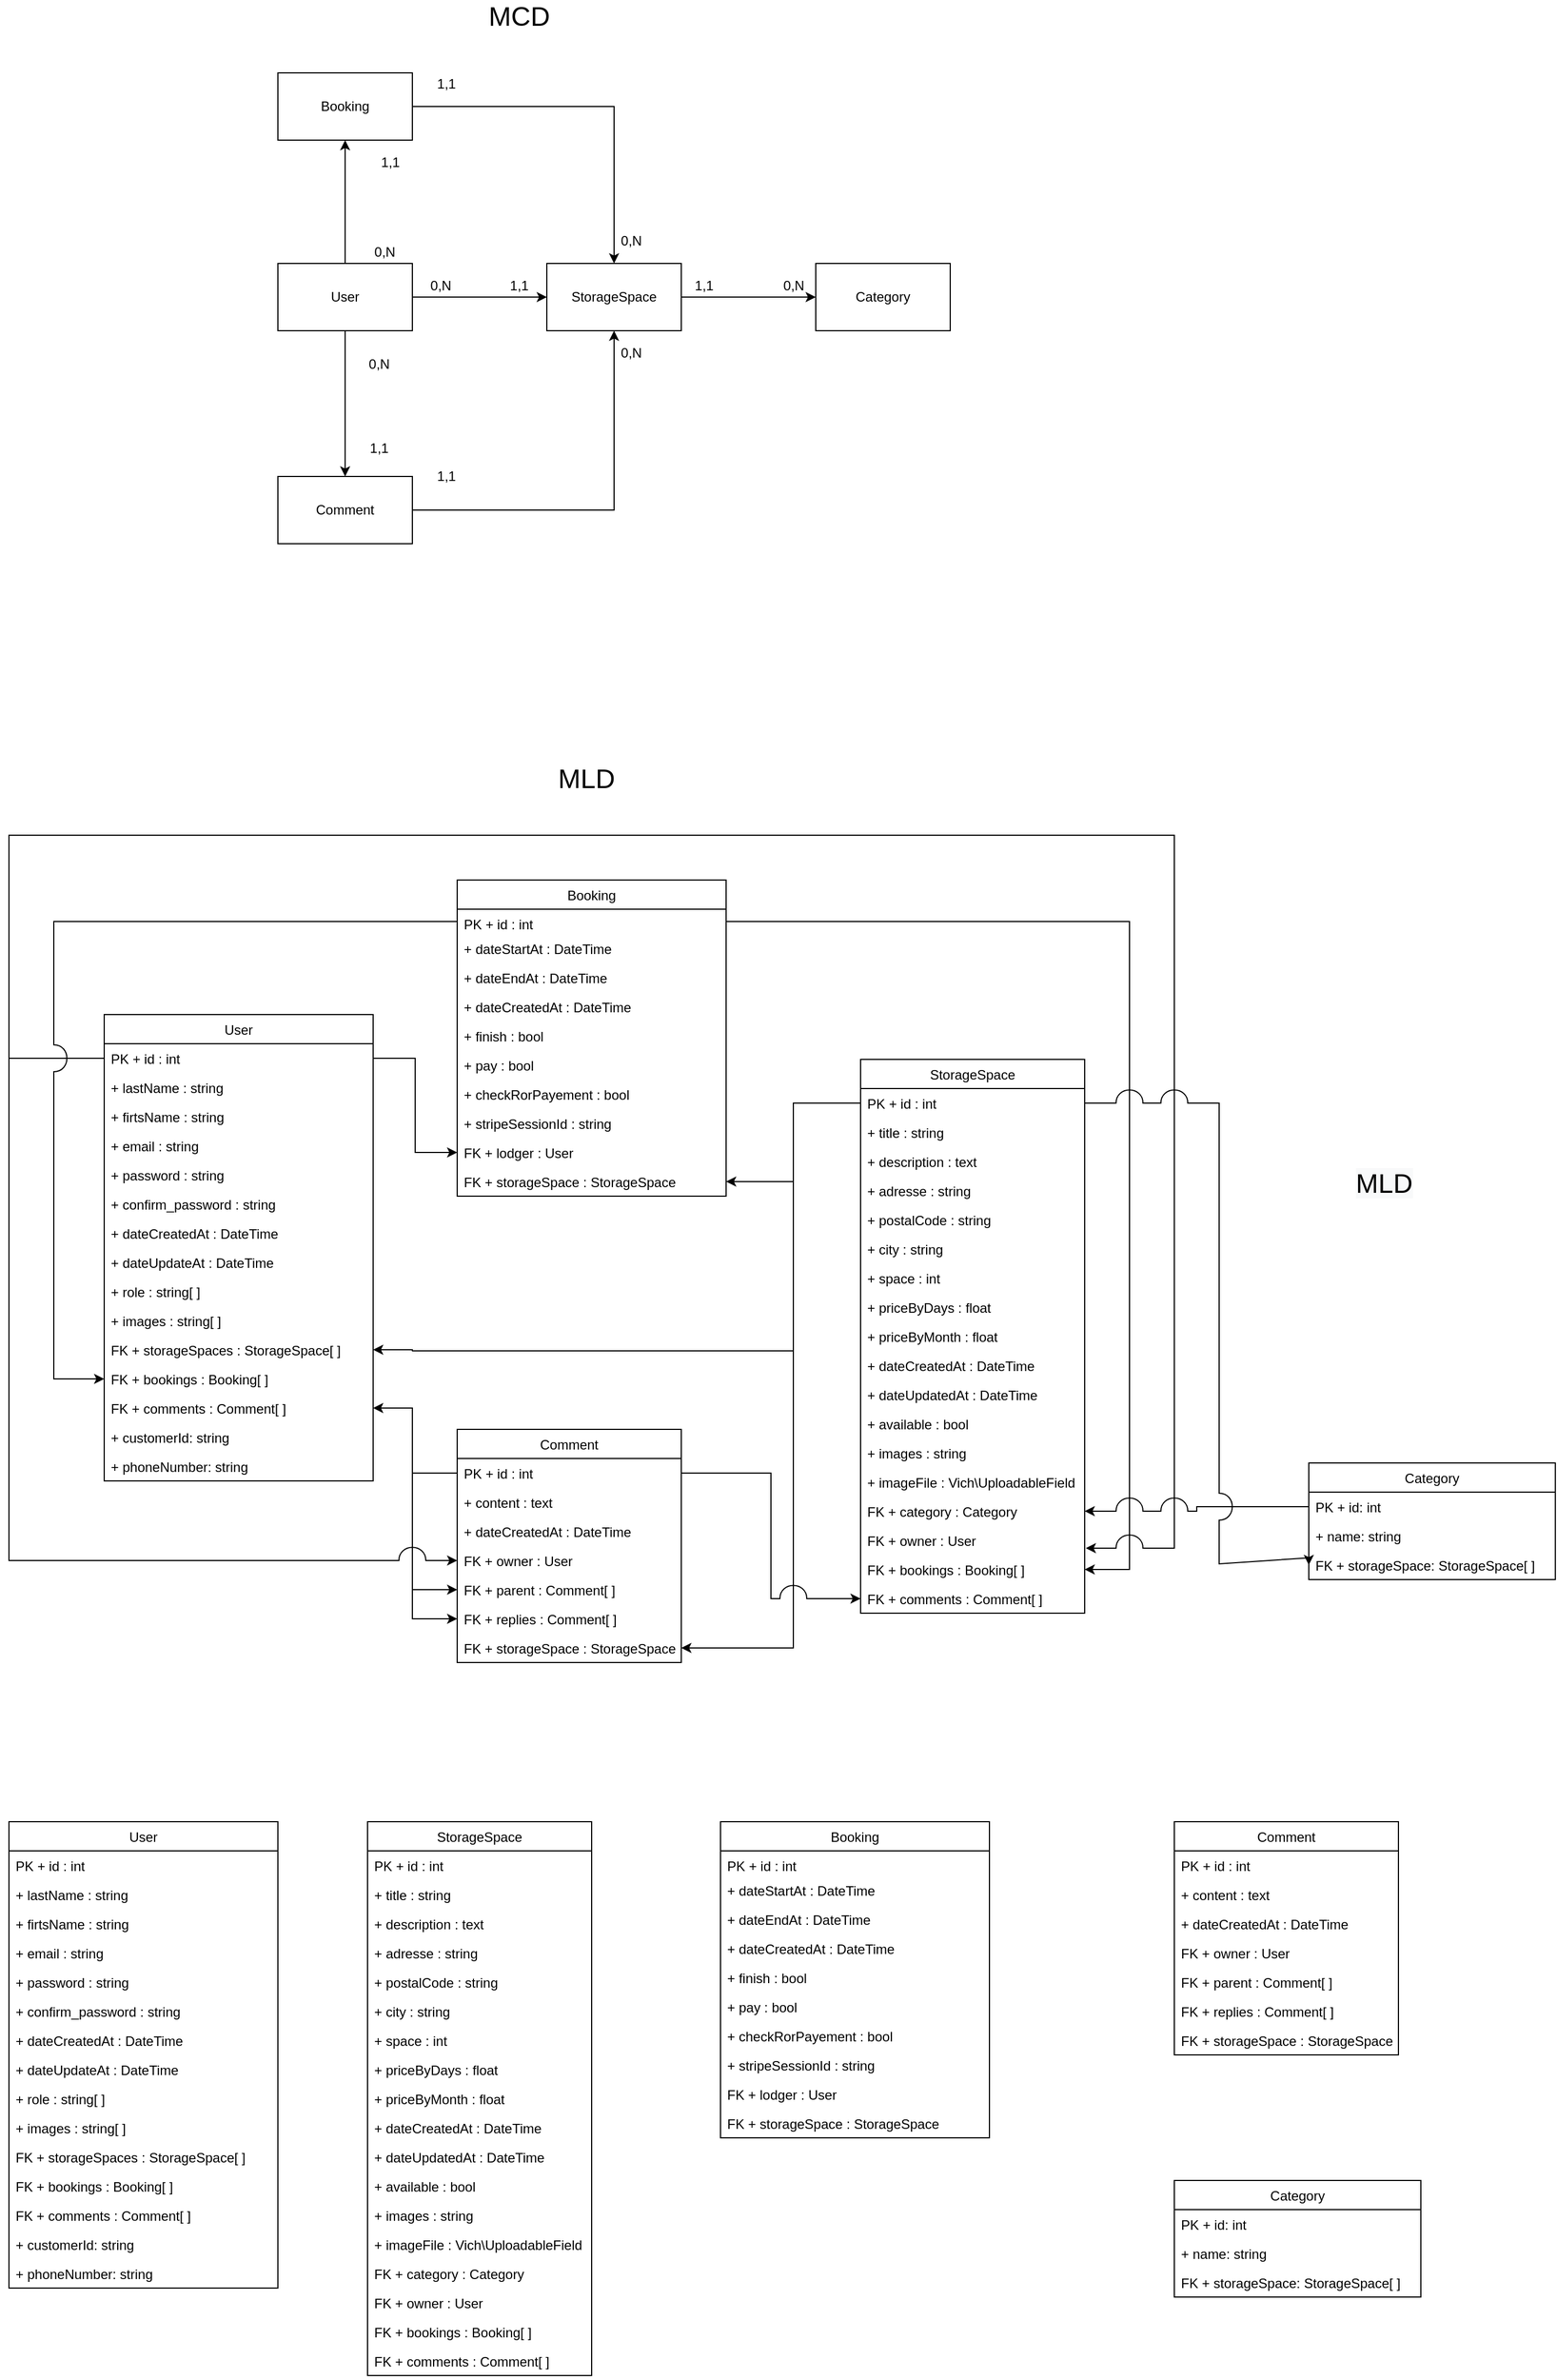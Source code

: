 <mxfile version="14.9.4" type="device"><diagram id="GPhVhIkZk6Hlvz16Vdit" name="Page-1"><mxGraphModel dx="2329" dy="635" grid="1" gridSize="10" guides="1" tooltips="1" connect="1" arrows="1" fold="1" page="1" pageScale="1" pageWidth="827" pageHeight="1169" math="0" shadow="0"><root><mxCell id="0"/><mxCell id="1" parent="0"/><mxCell id="L4LWzTjm712yXZj4EI7X-5" style="edgeStyle=orthogonalEdgeStyle;rounded=0;orthogonalLoop=1;jettySize=auto;html=1;" parent="1" source="L4LWzTjm712yXZj4EI7X-1" target="L4LWzTjm712yXZj4EI7X-2" edge="1"><mxGeometry relative="1" as="geometry"/></mxCell><mxCell id="L4LWzTjm712yXZj4EI7X-9" style="edgeStyle=orthogonalEdgeStyle;rounded=0;orthogonalLoop=1;jettySize=auto;html=1;exitX=0.5;exitY=1;exitDx=0;exitDy=0;entryX=0.5;entryY=0;entryDx=0;entryDy=0;" parent="1" source="L4LWzTjm712yXZj4EI7X-1" target="L4LWzTjm712yXZj4EI7X-4" edge="1"><mxGeometry relative="1" as="geometry"/></mxCell><mxCell id="L4LWzTjm712yXZj4EI7X-13" style="edgeStyle=orthogonalEdgeStyle;rounded=0;orthogonalLoop=1;jettySize=auto;html=1;entryX=0.5;entryY=1;entryDx=0;entryDy=0;" parent="1" source="L4LWzTjm712yXZj4EI7X-1" target="L4LWzTjm712yXZj4EI7X-3" edge="1"><mxGeometry relative="1" as="geometry"/></mxCell><mxCell id="L4LWzTjm712yXZj4EI7X-1" value="User" style="rounded=0;whiteSpace=wrap;html=1;" parent="1" vertex="1"><mxGeometry x="40" y="410" width="120" height="60" as="geometry"/></mxCell><mxCell id="YpKXHRz25UrRo5Vjz8u6-2" style="edgeStyle=orthogonalEdgeStyle;rounded=0;orthogonalLoop=1;jettySize=auto;html=1;entryX=0;entryY=0.5;entryDx=0;entryDy=0;" parent="1" source="L4LWzTjm712yXZj4EI7X-2" target="YpKXHRz25UrRo5Vjz8u6-1" edge="1"><mxGeometry relative="1" as="geometry"/></mxCell><mxCell id="L4LWzTjm712yXZj4EI7X-2" value="StorageSpace" style="rounded=0;whiteSpace=wrap;html=1;" parent="1" vertex="1"><mxGeometry x="280" y="410" width="120" height="60" as="geometry"/></mxCell><mxCell id="L4LWzTjm712yXZj4EI7X-14" style="edgeStyle=orthogonalEdgeStyle;rounded=0;orthogonalLoop=1;jettySize=auto;html=1;" parent="1" source="L4LWzTjm712yXZj4EI7X-3" target="L4LWzTjm712yXZj4EI7X-2" edge="1"><mxGeometry relative="1" as="geometry"/></mxCell><mxCell id="L4LWzTjm712yXZj4EI7X-3" value="Booking" style="rounded=0;whiteSpace=wrap;html=1;" parent="1" vertex="1"><mxGeometry x="40" y="240" width="120" height="60" as="geometry"/></mxCell><mxCell id="L4LWzTjm712yXZj4EI7X-12" style="edgeStyle=orthogonalEdgeStyle;rounded=0;orthogonalLoop=1;jettySize=auto;html=1;entryX=0.5;entryY=1;entryDx=0;entryDy=0;" parent="1" source="L4LWzTjm712yXZj4EI7X-4" target="L4LWzTjm712yXZj4EI7X-2" edge="1"><mxGeometry relative="1" as="geometry"/></mxCell><mxCell id="L4LWzTjm712yXZj4EI7X-4" value="Comment" style="rounded=0;whiteSpace=wrap;html=1;" parent="1" vertex="1"><mxGeometry x="40" y="600" width="120" height="60" as="geometry"/></mxCell><mxCell id="L4LWzTjm712yXZj4EI7X-6" value="&lt;font style=&quot;font-size: 24px&quot;&gt;MCD&lt;/font&gt;" style="text;html=1;align=center;verticalAlign=middle;resizable=0;points=[];autosize=1;" parent="1" vertex="1"><mxGeometry x="220" y="180" width="70" height="20" as="geometry"/></mxCell><mxCell id="L4LWzTjm712yXZj4EI7X-7" value="0,N" style="text;html=1;align=center;verticalAlign=middle;resizable=0;points=[];autosize=1;" parent="1" vertex="1"><mxGeometry x="170" y="420" width="30" height="20" as="geometry"/></mxCell><mxCell id="L4LWzTjm712yXZj4EI7X-8" value="1,1" style="text;html=1;align=center;verticalAlign=middle;resizable=0;points=[];autosize=1;" parent="1" vertex="1"><mxGeometry x="240" y="420" width="30" height="20" as="geometry"/></mxCell><mxCell id="L4LWzTjm712yXZj4EI7X-10" value="0,N" style="text;html=1;align=center;verticalAlign=middle;resizable=0;points=[];autosize=1;" parent="1" vertex="1"><mxGeometry x="115" y="490" width="30" height="20" as="geometry"/></mxCell><mxCell id="L4LWzTjm712yXZj4EI7X-11" value="1,1" style="text;html=1;align=center;verticalAlign=middle;resizable=0;points=[];autosize=1;" parent="1" vertex="1"><mxGeometry x="115" y="565" width="30" height="20" as="geometry"/></mxCell><mxCell id="L4LWzTjm712yXZj4EI7X-15" value="1,1" style="text;html=1;align=center;verticalAlign=middle;resizable=0;points=[];autosize=1;" parent="1" vertex="1"><mxGeometry x="175" y="590" width="30" height="20" as="geometry"/></mxCell><mxCell id="L4LWzTjm712yXZj4EI7X-16" value="0,N" style="text;html=1;align=center;verticalAlign=middle;resizable=0;points=[];autosize=1;" parent="1" vertex="1"><mxGeometry x="340" y="480" width="30" height="20" as="geometry"/></mxCell><mxCell id="L4LWzTjm712yXZj4EI7X-17" value="0,N" style="text;html=1;align=center;verticalAlign=middle;resizable=0;points=[];autosize=1;" parent="1" vertex="1"><mxGeometry x="120" y="390" width="30" height="20" as="geometry"/></mxCell><mxCell id="L4LWzTjm712yXZj4EI7X-18" value="1,1" style="text;html=1;align=center;verticalAlign=middle;resizable=0;points=[];autosize=1;" parent="1" vertex="1"><mxGeometry x="125" y="310" width="30" height="20" as="geometry"/></mxCell><mxCell id="L4LWzTjm712yXZj4EI7X-19" value="1,1" style="text;html=1;align=center;verticalAlign=middle;resizable=0;points=[];autosize=1;" parent="1" vertex="1"><mxGeometry x="175" y="240" width="30" height="20" as="geometry"/></mxCell><mxCell id="L4LWzTjm712yXZj4EI7X-20" value="0,N" style="text;html=1;align=center;verticalAlign=middle;resizable=0;points=[];autosize=1;" parent="1" vertex="1"><mxGeometry x="340" y="380" width="30" height="20" as="geometry"/></mxCell><mxCell id="L4LWzTjm712yXZj4EI7X-21" value="&lt;font style=&quot;font-size: 24px&quot;&gt;MLD&lt;/font&gt;" style="text;html=1;align=center;verticalAlign=middle;resizable=0;points=[];autosize=1;" parent="1" vertex="1"><mxGeometry x="280" y="860" width="70" height="20" as="geometry"/></mxCell><mxCell id="L4LWzTjm712yXZj4EI7X-22" value="Booking" style="swimlane;fontStyle=0;childLayout=stackLayout;horizontal=1;startSize=26;fillColor=none;horizontalStack=0;resizeParent=1;resizeParentMax=0;resizeLast=0;collapsible=1;marginBottom=0;" parent="1" vertex="1"><mxGeometry x="200" y="960" width="240" height="282" as="geometry"/></mxCell><mxCell id="L4LWzTjm712yXZj4EI7X-23" value="PK + id : int " style="text;strokeColor=none;fillColor=none;align=left;verticalAlign=top;spacingLeft=4;spacingRight=4;overflow=hidden;rotatable=0;points=[[0,0.5],[1,0.5]];portConstraint=eastwest;" parent="L4LWzTjm712yXZj4EI7X-22" vertex="1"><mxGeometry y="26" width="240" height="22" as="geometry"/></mxCell><mxCell id="L4LWzTjm712yXZj4EI7X-24" value="+ dateStartAt : DateTime " style="text;strokeColor=none;fillColor=none;align=left;verticalAlign=top;spacingLeft=4;spacingRight=4;overflow=hidden;rotatable=0;points=[[0,0.5],[1,0.5]];portConstraint=eastwest;" parent="L4LWzTjm712yXZj4EI7X-22" vertex="1"><mxGeometry y="48" width="240" height="26" as="geometry"/></mxCell><mxCell id="ItOcy5ZcAM0bHlaDHL9l-2" value="+ dateEndAt : DateTime " style="text;strokeColor=none;fillColor=none;align=left;verticalAlign=top;spacingLeft=4;spacingRight=4;overflow=hidden;rotatable=0;points=[[0,0.5],[1,0.5]];portConstraint=eastwest;" parent="L4LWzTjm712yXZj4EI7X-22" vertex="1"><mxGeometry y="74" width="240" height="26" as="geometry"/></mxCell><mxCell id="L4LWzTjm712yXZj4EI7X-25" value="+ dateCreatedAt : DateTime" style="text;strokeColor=none;fillColor=none;align=left;verticalAlign=top;spacingLeft=4;spacingRight=4;overflow=hidden;rotatable=0;points=[[0,0.5],[1,0.5]];portConstraint=eastwest;" parent="L4LWzTjm712yXZj4EI7X-22" vertex="1"><mxGeometry y="100" width="240" height="26" as="geometry"/></mxCell><mxCell id="ItOcy5ZcAM0bHlaDHL9l-1" value="+ finish : bool " style="text;strokeColor=none;fillColor=none;align=left;verticalAlign=top;spacingLeft=4;spacingRight=4;overflow=hidden;rotatable=0;points=[[0,0.5],[1,0.5]];portConstraint=eastwest;" parent="L4LWzTjm712yXZj4EI7X-22" vertex="1"><mxGeometry y="126" width="240" height="26" as="geometry"/></mxCell><mxCell id="ItOcy5ZcAM0bHlaDHL9l-3" value="+ pay : bool " style="text;strokeColor=none;fillColor=none;align=left;verticalAlign=top;spacingLeft=4;spacingRight=4;overflow=hidden;rotatable=0;points=[[0,0.5],[1,0.5]];portConstraint=eastwest;" parent="L4LWzTjm712yXZj4EI7X-22" vertex="1"><mxGeometry y="152" width="240" height="26" as="geometry"/></mxCell><mxCell id="ItOcy5ZcAM0bHlaDHL9l-4" value="+ checkRorPayement : bool " style="text;strokeColor=none;fillColor=none;align=left;verticalAlign=top;spacingLeft=4;spacingRight=4;overflow=hidden;rotatable=0;points=[[0,0.5],[1,0.5]];portConstraint=eastwest;" parent="L4LWzTjm712yXZj4EI7X-22" vertex="1"><mxGeometry y="178" width="240" height="26" as="geometry"/></mxCell><mxCell id="ItOcy5ZcAM0bHlaDHL9l-5" value="+ stripeSessionId : string " style="text;strokeColor=none;fillColor=none;align=left;verticalAlign=top;spacingLeft=4;spacingRight=4;overflow=hidden;rotatable=0;points=[[0,0.5],[1,0.5]];portConstraint=eastwest;" parent="L4LWzTjm712yXZj4EI7X-22" vertex="1"><mxGeometry y="204" width="240" height="26" as="geometry"/></mxCell><mxCell id="L4LWzTjm712yXZj4EI7X-26" value="FK + lodger : User" style="text;strokeColor=none;fillColor=none;align=left;verticalAlign=top;spacingLeft=4;spacingRight=4;overflow=hidden;rotatable=0;points=[[0,0.5],[1,0.5]];portConstraint=eastwest;" parent="L4LWzTjm712yXZj4EI7X-22" vertex="1"><mxGeometry y="230" width="240" height="26" as="geometry"/></mxCell><mxCell id="L4LWzTjm712yXZj4EI7X-27" value="FK + storageSpace : StorageSpace" style="text;strokeColor=none;fillColor=none;align=left;verticalAlign=top;spacingLeft=4;spacingRight=4;overflow=hidden;rotatable=0;points=[[0,0.5],[1,0.5]];portConstraint=eastwest;" parent="L4LWzTjm712yXZj4EI7X-22" vertex="1"><mxGeometry y="256" width="240" height="26" as="geometry"/></mxCell><mxCell id="L4LWzTjm712yXZj4EI7X-28" value="User" style="swimlane;fontStyle=0;childLayout=stackLayout;horizontal=1;startSize=26;fillColor=none;horizontalStack=0;resizeParent=1;resizeParentMax=0;resizeLast=0;collapsible=1;marginBottom=0;" parent="1" vertex="1"><mxGeometry x="-115" y="1080" width="240" height="416" as="geometry"/></mxCell><mxCell id="L4LWzTjm712yXZj4EI7X-29" value="PK + id : int " style="text;strokeColor=none;fillColor=none;align=left;verticalAlign=top;spacingLeft=4;spacingRight=4;overflow=hidden;rotatable=0;points=[[0,0.5],[1,0.5]];portConstraint=eastwest;" parent="L4LWzTjm712yXZj4EI7X-28" vertex="1"><mxGeometry y="26" width="240" height="26" as="geometry"/></mxCell><mxCell id="L4LWzTjm712yXZj4EI7X-30" value="+ lastName : string" style="text;strokeColor=none;fillColor=none;align=left;verticalAlign=top;spacingLeft=4;spacingRight=4;overflow=hidden;rotatable=0;points=[[0,0.5],[1,0.5]];portConstraint=eastwest;" parent="L4LWzTjm712yXZj4EI7X-28" vertex="1"><mxGeometry y="52" width="240" height="26" as="geometry"/></mxCell><mxCell id="L4LWzTjm712yXZj4EI7X-31" value="+ firtsName : string" style="text;strokeColor=none;fillColor=none;align=left;verticalAlign=top;spacingLeft=4;spacingRight=4;overflow=hidden;rotatable=0;points=[[0,0.5],[1,0.5]];portConstraint=eastwest;" parent="L4LWzTjm712yXZj4EI7X-28" vertex="1"><mxGeometry y="78" width="240" height="26" as="geometry"/></mxCell><mxCell id="L4LWzTjm712yXZj4EI7X-32" value="+ email : string" style="text;strokeColor=none;fillColor=none;align=left;verticalAlign=top;spacingLeft=4;spacingRight=4;overflow=hidden;rotatable=0;points=[[0,0.5],[1,0.5]];portConstraint=eastwest;" parent="L4LWzTjm712yXZj4EI7X-28" vertex="1"><mxGeometry y="104" width="240" height="26" as="geometry"/></mxCell><mxCell id="YpKXHRz25UrRo5Vjz8u6-27" value="+ password : string" style="text;strokeColor=none;fillColor=none;align=left;verticalAlign=top;spacingLeft=4;spacingRight=4;overflow=hidden;rotatable=0;points=[[0,0.5],[1,0.5]];portConstraint=eastwest;" parent="L4LWzTjm712yXZj4EI7X-28" vertex="1"><mxGeometry y="130" width="240" height="26" as="geometry"/></mxCell><mxCell id="L4LWzTjm712yXZj4EI7X-33" value="+ confirm_password : string" style="text;strokeColor=none;fillColor=none;align=left;verticalAlign=top;spacingLeft=4;spacingRight=4;overflow=hidden;rotatable=0;points=[[0,0.5],[1,0.5]];portConstraint=eastwest;" parent="L4LWzTjm712yXZj4EI7X-28" vertex="1"><mxGeometry y="156" width="240" height="26" as="geometry"/></mxCell><mxCell id="L4LWzTjm712yXZj4EI7X-34" value="+ dateCreatedAt : DateTime" style="text;strokeColor=none;fillColor=none;align=left;verticalAlign=top;spacingLeft=4;spacingRight=4;overflow=hidden;rotatable=0;points=[[0,0.5],[1,0.5]];portConstraint=eastwest;" parent="L4LWzTjm712yXZj4EI7X-28" vertex="1"><mxGeometry y="182" width="240" height="26" as="geometry"/></mxCell><mxCell id="L4LWzTjm712yXZj4EI7X-35" value="+ dateUpdateAt : DateTime" style="text;strokeColor=none;fillColor=none;align=left;verticalAlign=top;spacingLeft=4;spacingRight=4;overflow=hidden;rotatable=0;points=[[0,0.5],[1,0.5]];portConstraint=eastwest;" parent="L4LWzTjm712yXZj4EI7X-28" vertex="1"><mxGeometry y="208" width="240" height="26" as="geometry"/></mxCell><mxCell id="L4LWzTjm712yXZj4EI7X-36" value="+ role : string[ ]" style="text;strokeColor=none;fillColor=none;align=left;verticalAlign=top;spacingLeft=4;spacingRight=4;overflow=hidden;rotatable=0;points=[[0,0.5],[1,0.5]];portConstraint=eastwest;" parent="L4LWzTjm712yXZj4EI7X-28" vertex="1"><mxGeometry y="234" width="240" height="26" as="geometry"/></mxCell><mxCell id="L4LWzTjm712yXZj4EI7X-37" value="+ images : string[ ]" style="text;strokeColor=none;fillColor=none;align=left;verticalAlign=top;spacingLeft=4;spacingRight=4;overflow=hidden;rotatable=0;points=[[0,0.5],[1,0.5]];portConstraint=eastwest;" parent="L4LWzTjm712yXZj4EI7X-28" vertex="1"><mxGeometry y="260" width="240" height="26" as="geometry"/></mxCell><mxCell id="L4LWzTjm712yXZj4EI7X-38" value="FK + storageSpaces : StorageSpace[ ] " style="text;strokeColor=none;fillColor=none;align=left;verticalAlign=top;spacingLeft=4;spacingRight=4;overflow=hidden;rotatable=0;points=[[0,0.5],[1,0.5]];portConstraint=eastwest;" parent="L4LWzTjm712yXZj4EI7X-28" vertex="1"><mxGeometry y="286" width="240" height="26" as="geometry"/></mxCell><mxCell id="L4LWzTjm712yXZj4EI7X-39" value="FK + bookings : Booking[ ] " style="text;strokeColor=none;fillColor=none;align=left;verticalAlign=top;spacingLeft=4;spacingRight=4;overflow=hidden;rotatable=0;points=[[0,0.5],[1,0.5]];portConstraint=eastwest;" parent="L4LWzTjm712yXZj4EI7X-28" vertex="1"><mxGeometry y="312" width="240" height="26" as="geometry"/></mxCell><mxCell id="YpKXHRz25UrRo5Vjz8u6-29" value="FK + comments : Comment[ ] " style="text;strokeColor=none;fillColor=none;align=left;verticalAlign=top;spacingLeft=4;spacingRight=4;overflow=hidden;rotatable=0;points=[[0,0.5],[1,0.5]];portConstraint=eastwest;" parent="L4LWzTjm712yXZj4EI7X-28" vertex="1"><mxGeometry y="338" width="240" height="26" as="geometry"/></mxCell><mxCell id="YpKXHRz25UrRo5Vjz8u6-31" value="+ customerId: string" style="text;strokeColor=none;fillColor=none;align=left;verticalAlign=top;spacingLeft=4;spacingRight=4;overflow=hidden;rotatable=0;points=[[0,0.5],[1,0.5]];portConstraint=eastwest;" parent="L4LWzTjm712yXZj4EI7X-28" vertex="1"><mxGeometry y="364" width="240" height="26" as="geometry"/></mxCell><mxCell id="L4LWzTjm712yXZj4EI7X-40" value="+ phoneNumber: string" style="text;strokeColor=none;fillColor=none;align=left;verticalAlign=top;spacingLeft=4;spacingRight=4;overflow=hidden;rotatable=0;points=[[0,0.5],[1,0.5]];portConstraint=eastwest;" parent="L4LWzTjm712yXZj4EI7X-28" vertex="1"><mxGeometry y="390" width="240" height="26" as="geometry"/></mxCell><mxCell id="L4LWzTjm712yXZj4EI7X-41" value="StorageSpace" style="swimlane;fontStyle=0;childLayout=stackLayout;horizontal=1;startSize=26;fillColor=none;horizontalStack=0;resizeParent=1;resizeParentMax=0;resizeLast=0;collapsible=1;marginBottom=0;" parent="1" vertex="1"><mxGeometry x="560" y="1120" width="200" height="494" as="geometry"/></mxCell><mxCell id="L4LWzTjm712yXZj4EI7X-42" value="PK + id : int" style="text;strokeColor=none;fillColor=none;align=left;verticalAlign=top;spacingLeft=4;spacingRight=4;overflow=hidden;rotatable=0;points=[[0,0.5],[1,0.5]];portConstraint=eastwest;" parent="L4LWzTjm712yXZj4EI7X-41" vertex="1"><mxGeometry y="26" width="200" height="26" as="geometry"/></mxCell><mxCell id="L4LWzTjm712yXZj4EI7X-43" value="+ title : string" style="text;strokeColor=none;fillColor=none;align=left;verticalAlign=top;spacingLeft=4;spacingRight=4;overflow=hidden;rotatable=0;points=[[0,0.5],[1,0.5]];portConstraint=eastwest;" parent="L4LWzTjm712yXZj4EI7X-41" vertex="1"><mxGeometry y="52" width="200" height="26" as="geometry"/></mxCell><mxCell id="L4LWzTjm712yXZj4EI7X-44" value="+ description : text" style="text;strokeColor=none;fillColor=none;align=left;verticalAlign=top;spacingLeft=4;spacingRight=4;overflow=hidden;rotatable=0;points=[[0,0.5],[1,0.5]];portConstraint=eastwest;" parent="L4LWzTjm712yXZj4EI7X-41" vertex="1"><mxGeometry y="78" width="200" height="26" as="geometry"/></mxCell><mxCell id="L4LWzTjm712yXZj4EI7X-45" value="+ adresse : string" style="text;strokeColor=none;fillColor=none;align=left;verticalAlign=top;spacingLeft=4;spacingRight=4;overflow=hidden;rotatable=0;points=[[0,0.5],[1,0.5]];portConstraint=eastwest;" parent="L4LWzTjm712yXZj4EI7X-41" vertex="1"><mxGeometry y="104" width="200" height="26" as="geometry"/></mxCell><mxCell id="L4LWzTjm712yXZj4EI7X-81" value="+ postalCode : string" style="text;strokeColor=none;fillColor=none;align=left;verticalAlign=top;spacingLeft=4;spacingRight=4;overflow=hidden;rotatable=0;points=[[0,0.5],[1,0.5]];portConstraint=eastwest;" parent="L4LWzTjm712yXZj4EI7X-41" vertex="1"><mxGeometry y="130" width="200" height="26" as="geometry"/></mxCell><mxCell id="L4LWzTjm712yXZj4EI7X-46" value="+ city : string" style="text;strokeColor=none;fillColor=none;align=left;verticalAlign=top;spacingLeft=4;spacingRight=4;overflow=hidden;rotatable=0;points=[[0,0.5],[1,0.5]];portConstraint=eastwest;" parent="L4LWzTjm712yXZj4EI7X-41" vertex="1"><mxGeometry y="156" width="200" height="26" as="geometry"/></mxCell><mxCell id="L4LWzTjm712yXZj4EI7X-48" value="+ space : int" style="text;strokeColor=none;fillColor=none;align=left;verticalAlign=top;spacingLeft=4;spacingRight=4;overflow=hidden;rotatable=0;points=[[0,0.5],[1,0.5]];portConstraint=eastwest;" parent="L4LWzTjm712yXZj4EI7X-41" vertex="1"><mxGeometry y="182" width="200" height="26" as="geometry"/></mxCell><mxCell id="L4LWzTjm712yXZj4EI7X-49" value="+ priceByDays : float" style="text;strokeColor=none;fillColor=none;align=left;verticalAlign=top;spacingLeft=4;spacingRight=4;overflow=hidden;rotatable=0;points=[[0,0.5],[1,0.5]];portConstraint=eastwest;" parent="L4LWzTjm712yXZj4EI7X-41" vertex="1"><mxGeometry y="208" width="200" height="26" as="geometry"/></mxCell><mxCell id="YpKXHRz25UrRo5Vjz8u6-23" value="+ priceByMonth : float" style="text;strokeColor=none;fillColor=none;align=left;verticalAlign=top;spacingLeft=4;spacingRight=4;overflow=hidden;rotatable=0;points=[[0,0.5],[1,0.5]];portConstraint=eastwest;" parent="L4LWzTjm712yXZj4EI7X-41" vertex="1"><mxGeometry y="234" width="200" height="26" as="geometry"/></mxCell><mxCell id="L4LWzTjm712yXZj4EI7X-50" value="+ dateCreatedAt : DateTime" style="text;strokeColor=none;fillColor=none;align=left;verticalAlign=top;spacingLeft=4;spacingRight=4;overflow=hidden;rotatable=0;points=[[0,0.5],[1,0.5]];portConstraint=eastwest;" parent="L4LWzTjm712yXZj4EI7X-41" vertex="1"><mxGeometry y="260" width="200" height="26" as="geometry"/></mxCell><mxCell id="YpKXHRz25UrRo5Vjz8u6-24" value="+ dateUpdatedAt : DateTime" style="text;strokeColor=none;fillColor=none;align=left;verticalAlign=top;spacingLeft=4;spacingRight=4;overflow=hidden;rotatable=0;points=[[0,0.5],[1,0.5]];portConstraint=eastwest;" parent="L4LWzTjm712yXZj4EI7X-41" vertex="1"><mxGeometry y="286" width="200" height="26" as="geometry"/></mxCell><mxCell id="L4LWzTjm712yXZj4EI7X-51" value="+ available : bool" style="text;strokeColor=none;fillColor=none;align=left;verticalAlign=top;spacingLeft=4;spacingRight=4;overflow=hidden;rotatable=0;points=[[0,0.5],[1,0.5]];portConstraint=eastwest;" parent="L4LWzTjm712yXZj4EI7X-41" vertex="1"><mxGeometry y="312" width="200" height="26" as="geometry"/></mxCell><mxCell id="L4LWzTjm712yXZj4EI7X-52" value="+ images : string" style="text;strokeColor=none;fillColor=none;align=left;verticalAlign=top;spacingLeft=4;spacingRight=4;overflow=hidden;rotatable=0;points=[[0,0.5],[1,0.5]];portConstraint=eastwest;" parent="L4LWzTjm712yXZj4EI7X-41" vertex="1"><mxGeometry y="338" width="200" height="26" as="geometry"/></mxCell><mxCell id="YpKXHRz25UrRo5Vjz8u6-25" value="+ imageFile : Vich\UploadableField " style="text;strokeColor=none;fillColor=none;align=left;verticalAlign=top;spacingLeft=4;spacingRight=4;overflow=hidden;rotatable=0;points=[[0,0.5],[1,0.5]];portConstraint=eastwest;" parent="L4LWzTjm712yXZj4EI7X-41" vertex="1"><mxGeometry y="364" width="200" height="26" as="geometry"/></mxCell><mxCell id="YpKXHRz25UrRo5Vjz8u6-10" value="FK + category : Category" style="text;strokeColor=none;fillColor=none;align=left;verticalAlign=top;spacingLeft=4;spacingRight=4;overflow=hidden;rotatable=0;points=[[0,0.5],[1,0.5]];portConstraint=eastwest;" parent="L4LWzTjm712yXZj4EI7X-41" vertex="1"><mxGeometry y="390" width="200" height="26" as="geometry"/></mxCell><mxCell id="L4LWzTjm712yXZj4EI7X-53" value="FK + owner : User" style="text;strokeColor=none;fillColor=none;align=left;verticalAlign=top;spacingLeft=4;spacingRight=4;overflow=hidden;rotatable=0;points=[[0,0.5],[1,0.5]];portConstraint=eastwest;" parent="L4LWzTjm712yXZj4EI7X-41" vertex="1"><mxGeometry y="416" width="200" height="26" as="geometry"/></mxCell><mxCell id="L4LWzTjm712yXZj4EI7X-54" value="FK + bookings : Booking[ ]" style="text;strokeColor=none;fillColor=none;align=left;verticalAlign=top;spacingLeft=4;spacingRight=4;overflow=hidden;rotatable=0;points=[[0,0.5],[1,0.5]];portConstraint=eastwest;" parent="L4LWzTjm712yXZj4EI7X-41" vertex="1"><mxGeometry y="442" width="200" height="26" as="geometry"/></mxCell><mxCell id="L4LWzTjm712yXZj4EI7X-55" value="FK + comments : Comment[ ]" style="text;strokeColor=none;fillColor=none;align=left;verticalAlign=top;spacingLeft=4;spacingRight=4;overflow=hidden;rotatable=0;points=[[0,0.5],[1,0.5]];portConstraint=eastwest;" parent="L4LWzTjm712yXZj4EI7X-41" vertex="1"><mxGeometry y="468" width="200" height="26" as="geometry"/></mxCell><mxCell id="L4LWzTjm712yXZj4EI7X-56" value="Comment" style="swimlane;fontStyle=0;childLayout=stackLayout;horizontal=1;startSize=26;fillColor=none;horizontalStack=0;resizeParent=1;resizeParentMax=0;resizeLast=0;collapsible=1;marginBottom=0;" parent="1" vertex="1"><mxGeometry x="200" y="1450" width="200" height="208" as="geometry"/></mxCell><mxCell id="4zJMuDGws8w_wFDCLSS4-2" style="edgeStyle=orthogonalEdgeStyle;rounded=0;orthogonalLoop=1;jettySize=auto;html=1;entryX=0;entryY=0.5;entryDx=0;entryDy=0;" parent="L4LWzTjm712yXZj4EI7X-56" source="L4LWzTjm712yXZj4EI7X-57" target="4zJMuDGws8w_wFDCLSS4-1" edge="1"><mxGeometry relative="1" as="geometry"><Array as="points"><mxPoint x="-40" y="39"/><mxPoint x="-40" y="143"/></Array></mxGeometry></mxCell><mxCell id="YpKXHRz25UrRo5Vjz8u6-28" style="edgeStyle=orthogonalEdgeStyle;rounded=0;jumpStyle=arc;jumpSize=24;orthogonalLoop=1;jettySize=auto;html=1;entryX=0;entryY=0.5;entryDx=0;entryDy=0;" parent="L4LWzTjm712yXZj4EI7X-56" source="L4LWzTjm712yXZj4EI7X-57" target="YpKXHRz25UrRo5Vjz8u6-26" edge="1"><mxGeometry relative="1" as="geometry"><Array as="points"><mxPoint x="-40" y="39"/><mxPoint x="-40" y="169"/></Array></mxGeometry></mxCell><mxCell id="L4LWzTjm712yXZj4EI7X-57" value="PK + id : int" style="text;strokeColor=none;fillColor=none;align=left;verticalAlign=top;spacingLeft=4;spacingRight=4;overflow=hidden;rotatable=0;points=[[0,0.5],[1,0.5]];portConstraint=eastwest;" parent="L4LWzTjm712yXZj4EI7X-56" vertex="1"><mxGeometry y="26" width="200" height="26" as="geometry"/></mxCell><mxCell id="L4LWzTjm712yXZj4EI7X-58" value="+ content : text" style="text;strokeColor=none;fillColor=none;align=left;verticalAlign=top;spacingLeft=4;spacingRight=4;overflow=hidden;rotatable=0;points=[[0,0.5],[1,0.5]];portConstraint=eastwest;" parent="L4LWzTjm712yXZj4EI7X-56" vertex="1"><mxGeometry y="52" width="200" height="26" as="geometry"/></mxCell><mxCell id="L4LWzTjm712yXZj4EI7X-59" value="+ dateCreatedAt : DateTime" style="text;strokeColor=none;fillColor=none;align=left;verticalAlign=top;spacingLeft=4;spacingRight=4;overflow=hidden;rotatable=0;points=[[0,0.5],[1,0.5]];portConstraint=eastwest;" parent="L4LWzTjm712yXZj4EI7X-56" vertex="1"><mxGeometry y="78" width="200" height="26" as="geometry"/></mxCell><mxCell id="L4LWzTjm712yXZj4EI7X-60" value="FK + owner : User" style="text;strokeColor=none;fillColor=none;align=left;verticalAlign=top;spacingLeft=4;spacingRight=4;overflow=hidden;rotatable=0;points=[[0,0.5],[1,0.5]];portConstraint=eastwest;" parent="L4LWzTjm712yXZj4EI7X-56" vertex="1"><mxGeometry y="104" width="200" height="26" as="geometry"/></mxCell><mxCell id="4zJMuDGws8w_wFDCLSS4-1" value="FK + parent : Comment[ ]" style="text;strokeColor=none;fillColor=none;align=left;verticalAlign=top;spacingLeft=4;spacingRight=4;overflow=hidden;rotatable=0;points=[[0,0.5],[1,0.5]];portConstraint=eastwest;" parent="L4LWzTjm712yXZj4EI7X-56" vertex="1"><mxGeometry y="130" width="200" height="26" as="geometry"/></mxCell><mxCell id="YpKXHRz25UrRo5Vjz8u6-26" value="FK + replies : Comment[ ]" style="text;strokeColor=none;fillColor=none;align=left;verticalAlign=top;spacingLeft=4;spacingRight=4;overflow=hidden;rotatable=0;points=[[0,0.5],[1,0.5]];portConstraint=eastwest;" parent="L4LWzTjm712yXZj4EI7X-56" vertex="1"><mxGeometry y="156" width="200" height="26" as="geometry"/></mxCell><mxCell id="L4LWzTjm712yXZj4EI7X-61" value="FK + storageSpace : StorageSpace" style="text;strokeColor=none;fillColor=none;align=left;verticalAlign=top;spacingLeft=4;spacingRight=4;overflow=hidden;rotatable=0;points=[[0,0.5],[1,0.5]];portConstraint=eastwest;" parent="L4LWzTjm712yXZj4EI7X-56" vertex="1"><mxGeometry y="182" width="200" height="26" as="geometry"/></mxCell><mxCell id="L4LWzTjm712yXZj4EI7X-71" style="edgeStyle=orthogonalEdgeStyle;rounded=0;orthogonalLoop=1;jettySize=auto;html=1;entryX=1;entryY=0.5;entryDx=0;entryDy=0;" parent="1" source="L4LWzTjm712yXZj4EI7X-42" target="L4LWzTjm712yXZj4EI7X-27" edge="1"><mxGeometry relative="1" as="geometry"/></mxCell><mxCell id="L4LWzTjm712yXZj4EI7X-72" style="edgeStyle=orthogonalEdgeStyle;rounded=0;orthogonalLoop=1;jettySize=auto;html=1;entryX=1;entryY=0.5;entryDx=0;entryDy=0;" parent="1" source="L4LWzTjm712yXZj4EI7X-42" target="L4LWzTjm712yXZj4EI7X-38" edge="1"><mxGeometry relative="1" as="geometry"><Array as="points"><mxPoint x="500" y="1159"/><mxPoint x="500" y="1380"/><mxPoint x="160" y="1380"/><mxPoint x="160" y="1379"/></Array></mxGeometry></mxCell><mxCell id="L4LWzTjm712yXZj4EI7X-73" style="edgeStyle=orthogonalEdgeStyle;rounded=0;orthogonalLoop=1;jettySize=auto;html=1;entryX=1;entryY=0.5;entryDx=0;entryDy=0;" parent="1" source="L4LWzTjm712yXZj4EI7X-42" target="L4LWzTjm712yXZj4EI7X-61" edge="1"><mxGeometry relative="1" as="geometry"><Array as="points"><mxPoint x="500" y="1159"/><mxPoint x="500" y="1645"/></Array></mxGeometry></mxCell><mxCell id="L4LWzTjm712yXZj4EI7X-74" style="edgeStyle=orthogonalEdgeStyle;rounded=0;orthogonalLoop=1;jettySize=auto;html=1;entryX=0;entryY=0.5;entryDx=0;entryDy=0;jumpStyle=arc;jumpSize=24;" parent="1" source="L4LWzTjm712yXZj4EI7X-57" target="L4LWzTjm712yXZj4EI7X-55" edge="1"><mxGeometry relative="1" as="geometry"/></mxCell><mxCell id="L4LWzTjm712yXZj4EI7X-76" style="edgeStyle=orthogonalEdgeStyle;rounded=0;jumpStyle=arc;jumpSize=24;orthogonalLoop=1;jettySize=auto;html=1;entryX=1;entryY=0.5;entryDx=0;entryDy=0;" parent="1" source="L4LWzTjm712yXZj4EI7X-23" target="L4LWzTjm712yXZj4EI7X-54" edge="1"><mxGeometry relative="1" as="geometry"><Array as="points"><mxPoint x="800" y="997"/><mxPoint x="800" y="1575"/></Array></mxGeometry></mxCell><mxCell id="L4LWzTjm712yXZj4EI7X-78" style="edgeStyle=orthogonalEdgeStyle;rounded=0;jumpStyle=arc;jumpSize=24;orthogonalLoop=1;jettySize=auto;html=1;entryX=0;entryY=0.5;entryDx=0;entryDy=0;" parent="1" source="L4LWzTjm712yXZj4EI7X-29" target="L4LWzTjm712yXZj4EI7X-60" edge="1"><mxGeometry relative="1" as="geometry"><Array as="points"><mxPoint x="-200" y="1119"/><mxPoint x="-200" y="1567"/></Array></mxGeometry></mxCell><mxCell id="L4LWzTjm712yXZj4EI7X-80" style="edgeStyle=orthogonalEdgeStyle;rounded=0;jumpStyle=arc;jumpSize=24;orthogonalLoop=1;jettySize=auto;html=1;" parent="1" source="L4LWzTjm712yXZj4EI7X-29" target="L4LWzTjm712yXZj4EI7X-26" edge="1"><mxGeometry relative="1" as="geometry"/></mxCell><mxCell id="L4LWzTjm712yXZj4EI7X-83" style="edgeStyle=orthogonalEdgeStyle;rounded=0;jumpStyle=arc;jumpSize=24;orthogonalLoop=1;jettySize=auto;html=1;entryX=1.005;entryY=0.769;entryDx=0;entryDy=0;entryPerimeter=0;" parent="1" source="L4LWzTjm712yXZj4EI7X-29" target="L4LWzTjm712yXZj4EI7X-53" edge="1"><mxGeometry relative="1" as="geometry"><Array as="points"><mxPoint x="-200" y="1119"/><mxPoint x="-200" y="920"/><mxPoint x="840" y="920"/><mxPoint x="840" y="1556"/></Array></mxGeometry></mxCell><mxCell id="L4LWzTjm712yXZj4EI7X-84" style="edgeStyle=orthogonalEdgeStyle;rounded=0;jumpStyle=arc;jumpSize=24;orthogonalLoop=1;jettySize=auto;html=1;entryX=0;entryY=0.5;entryDx=0;entryDy=0;" parent="1" source="L4LWzTjm712yXZj4EI7X-23" target="L4LWzTjm712yXZj4EI7X-39" edge="1"><mxGeometry relative="1" as="geometry"><Array as="points"><mxPoint x="-160" y="997"/><mxPoint x="-160" y="1405"/></Array></mxGeometry></mxCell><mxCell id="YpKXHRz25UrRo5Vjz8u6-1" value="Category" style="rounded=0;whiteSpace=wrap;html=1;" parent="1" vertex="1"><mxGeometry x="520" y="410" width="120" height="60" as="geometry"/></mxCell><mxCell id="YpKXHRz25UrRo5Vjz8u6-3" value="1,1" style="text;html=1;align=center;verticalAlign=middle;resizable=0;points=[];autosize=1;strokeColor=none;" parent="1" vertex="1"><mxGeometry x="405" y="420" width="30" height="20" as="geometry"/></mxCell><mxCell id="YpKXHRz25UrRo5Vjz8u6-4" value="0,N" style="text;html=1;align=center;verticalAlign=middle;resizable=0;points=[];autosize=1;strokeColor=none;" parent="1" vertex="1"><mxGeometry x="485" y="420" width="30" height="20" as="geometry"/></mxCell><mxCell id="YpKXHRz25UrRo5Vjz8u6-5" value="Category" style="swimlane;fontStyle=0;childLayout=stackLayout;horizontal=1;startSize=26;fillColor=none;horizontalStack=0;resizeParent=1;resizeParentMax=0;resizeLast=0;collapsible=1;marginBottom=0;" parent="1" vertex="1"><mxGeometry x="960" y="1480" width="220" height="104" as="geometry"/></mxCell><mxCell id="YpKXHRz25UrRo5Vjz8u6-6" value="PK + id: int" style="text;strokeColor=none;fillColor=none;align=left;verticalAlign=top;spacingLeft=4;spacingRight=4;overflow=hidden;rotatable=0;points=[[0,0.5],[1,0.5]];portConstraint=eastwest;" parent="YpKXHRz25UrRo5Vjz8u6-5" vertex="1"><mxGeometry y="26" width="220" height="26" as="geometry"/></mxCell><mxCell id="YpKXHRz25UrRo5Vjz8u6-7" value="+ name: string" style="text;strokeColor=none;fillColor=none;align=left;verticalAlign=top;spacingLeft=4;spacingRight=4;overflow=hidden;rotatable=0;points=[[0,0.5],[1,0.5]];portConstraint=eastwest;" parent="YpKXHRz25UrRo5Vjz8u6-5" vertex="1"><mxGeometry y="52" width="220" height="26" as="geometry"/></mxCell><mxCell id="YpKXHRz25UrRo5Vjz8u6-8" value="FK + storageSpace: StorageSpace[ ]" style="text;strokeColor=none;fillColor=none;align=left;verticalAlign=top;spacingLeft=4;spacingRight=4;overflow=hidden;rotatable=0;points=[[0,0.5],[1,0.5]];portConstraint=eastwest;" parent="YpKXHRz25UrRo5Vjz8u6-5" vertex="1"><mxGeometry y="78" width="220" height="26" as="geometry"/></mxCell><mxCell id="YpKXHRz25UrRo5Vjz8u6-12" style="edgeStyle=orthogonalEdgeStyle;rounded=0;orthogonalLoop=1;jettySize=auto;html=1;entryX=1;entryY=0.5;entryDx=0;entryDy=0;jumpStyle=arc;jumpSize=24;" parent="1" source="YpKXHRz25UrRo5Vjz8u6-6" target="YpKXHRz25UrRo5Vjz8u6-10" edge="1"><mxGeometry relative="1" as="geometry"/></mxCell><mxCell id="YpKXHRz25UrRo5Vjz8u6-13" style="edgeStyle=orthogonalEdgeStyle;orthogonalLoop=1;jettySize=auto;html=1;entryX=0;entryY=0.5;entryDx=0;entryDy=0;rounded=0;jumpStyle=arc;jumpSize=24;" parent="1" source="L4LWzTjm712yXZj4EI7X-42" target="YpKXHRz25UrRo5Vjz8u6-8" edge="1"><mxGeometry relative="1" as="geometry"><Array as="points"><mxPoint x="880" y="1159"/><mxPoint x="880" y="1570"/></Array></mxGeometry></mxCell><mxCell id="YpKXHRz25UrRo5Vjz8u6-30" style="edgeStyle=orthogonalEdgeStyle;rounded=0;jumpStyle=arc;jumpSize=24;orthogonalLoop=1;jettySize=auto;html=1;entryX=1;entryY=0.5;entryDx=0;entryDy=0;" parent="1" source="L4LWzTjm712yXZj4EI7X-57" target="YpKXHRz25UrRo5Vjz8u6-29" edge="1"><mxGeometry relative="1" as="geometry"><Array as="points"><mxPoint x="160" y="1489"/><mxPoint x="160" y="1431"/></Array></mxGeometry></mxCell><mxCell id="YpKXHRz25UrRo5Vjz8u6-32" value="&lt;span style=&quot;color: rgb(0, 0, 0); font-family: helvetica; font-size: 24px; font-style: normal; font-weight: 400; letter-spacing: normal; text-align: center; text-indent: 0px; text-transform: none; word-spacing: 0px; background-color: rgb(248, 249, 250); display: inline; float: none;&quot;&gt;MLD&lt;/span&gt;" style="text;whiteSpace=wrap;html=1;" parent="1" vertex="1"><mxGeometry x="1000" y="1210" width="80" height="30" as="geometry"/></mxCell><mxCell id="YpKXHRz25UrRo5Vjz8u6-51" value="User" style="swimlane;fontStyle=0;childLayout=stackLayout;horizontal=1;startSize=26;fillColor=none;horizontalStack=0;resizeParent=1;resizeParentMax=0;resizeLast=0;collapsible=1;marginBottom=0;" parent="1" vertex="1"><mxGeometry x="-200" y="1800" width="240" height="416" as="geometry"/></mxCell><mxCell id="YpKXHRz25UrRo5Vjz8u6-52" value="PK + id : int " style="text;strokeColor=none;fillColor=none;align=left;verticalAlign=top;spacingLeft=4;spacingRight=4;overflow=hidden;rotatable=0;points=[[0,0.5],[1,0.5]];portConstraint=eastwest;" parent="YpKXHRz25UrRo5Vjz8u6-51" vertex="1"><mxGeometry y="26" width="240" height="26" as="geometry"/></mxCell><mxCell id="YpKXHRz25UrRo5Vjz8u6-53" value="+ lastName : string" style="text;strokeColor=none;fillColor=none;align=left;verticalAlign=top;spacingLeft=4;spacingRight=4;overflow=hidden;rotatable=0;points=[[0,0.5],[1,0.5]];portConstraint=eastwest;" parent="YpKXHRz25UrRo5Vjz8u6-51" vertex="1"><mxGeometry y="52" width="240" height="26" as="geometry"/></mxCell><mxCell id="YpKXHRz25UrRo5Vjz8u6-54" value="+ firtsName : string" style="text;strokeColor=none;fillColor=none;align=left;verticalAlign=top;spacingLeft=4;spacingRight=4;overflow=hidden;rotatable=0;points=[[0,0.5],[1,0.5]];portConstraint=eastwest;" parent="YpKXHRz25UrRo5Vjz8u6-51" vertex="1"><mxGeometry y="78" width="240" height="26" as="geometry"/></mxCell><mxCell id="YpKXHRz25UrRo5Vjz8u6-55" value="+ email : string" style="text;strokeColor=none;fillColor=none;align=left;verticalAlign=top;spacingLeft=4;spacingRight=4;overflow=hidden;rotatable=0;points=[[0,0.5],[1,0.5]];portConstraint=eastwest;" parent="YpKXHRz25UrRo5Vjz8u6-51" vertex="1"><mxGeometry y="104" width="240" height="26" as="geometry"/></mxCell><mxCell id="YpKXHRz25UrRo5Vjz8u6-56" value="+ password : string" style="text;strokeColor=none;fillColor=none;align=left;verticalAlign=top;spacingLeft=4;spacingRight=4;overflow=hidden;rotatable=0;points=[[0,0.5],[1,0.5]];portConstraint=eastwest;" parent="YpKXHRz25UrRo5Vjz8u6-51" vertex="1"><mxGeometry y="130" width="240" height="26" as="geometry"/></mxCell><mxCell id="YpKXHRz25UrRo5Vjz8u6-57" value="+ confirm_password : string" style="text;strokeColor=none;fillColor=none;align=left;verticalAlign=top;spacingLeft=4;spacingRight=4;overflow=hidden;rotatable=0;points=[[0,0.5],[1,0.5]];portConstraint=eastwest;" parent="YpKXHRz25UrRo5Vjz8u6-51" vertex="1"><mxGeometry y="156" width="240" height="26" as="geometry"/></mxCell><mxCell id="YpKXHRz25UrRo5Vjz8u6-58" value="+ dateCreatedAt : DateTime" style="text;strokeColor=none;fillColor=none;align=left;verticalAlign=top;spacingLeft=4;spacingRight=4;overflow=hidden;rotatable=0;points=[[0,0.5],[1,0.5]];portConstraint=eastwest;" parent="YpKXHRz25UrRo5Vjz8u6-51" vertex="1"><mxGeometry y="182" width="240" height="26" as="geometry"/></mxCell><mxCell id="YpKXHRz25UrRo5Vjz8u6-59" value="+ dateUpdateAt : DateTime" style="text;strokeColor=none;fillColor=none;align=left;verticalAlign=top;spacingLeft=4;spacingRight=4;overflow=hidden;rotatable=0;points=[[0,0.5],[1,0.5]];portConstraint=eastwest;" parent="YpKXHRz25UrRo5Vjz8u6-51" vertex="1"><mxGeometry y="208" width="240" height="26" as="geometry"/></mxCell><mxCell id="YpKXHRz25UrRo5Vjz8u6-60" value="+ role : string[ ]" style="text;strokeColor=none;fillColor=none;align=left;verticalAlign=top;spacingLeft=4;spacingRight=4;overflow=hidden;rotatable=0;points=[[0,0.5],[1,0.5]];portConstraint=eastwest;" parent="YpKXHRz25UrRo5Vjz8u6-51" vertex="1"><mxGeometry y="234" width="240" height="26" as="geometry"/></mxCell><mxCell id="YpKXHRz25UrRo5Vjz8u6-61" value="+ images : string[ ]" style="text;strokeColor=none;fillColor=none;align=left;verticalAlign=top;spacingLeft=4;spacingRight=4;overflow=hidden;rotatable=0;points=[[0,0.5],[1,0.5]];portConstraint=eastwest;" parent="YpKXHRz25UrRo5Vjz8u6-51" vertex="1"><mxGeometry y="260" width="240" height="26" as="geometry"/></mxCell><mxCell id="YpKXHRz25UrRo5Vjz8u6-62" value="FK + storageSpaces : StorageSpace[ ] " style="text;strokeColor=none;fillColor=none;align=left;verticalAlign=top;spacingLeft=4;spacingRight=4;overflow=hidden;rotatable=0;points=[[0,0.5],[1,0.5]];portConstraint=eastwest;" parent="YpKXHRz25UrRo5Vjz8u6-51" vertex="1"><mxGeometry y="286" width="240" height="26" as="geometry"/></mxCell><mxCell id="YpKXHRz25UrRo5Vjz8u6-63" value="FK + bookings : Booking[ ] " style="text;strokeColor=none;fillColor=none;align=left;verticalAlign=top;spacingLeft=4;spacingRight=4;overflow=hidden;rotatable=0;points=[[0,0.5],[1,0.5]];portConstraint=eastwest;" parent="YpKXHRz25UrRo5Vjz8u6-51" vertex="1"><mxGeometry y="312" width="240" height="26" as="geometry"/></mxCell><mxCell id="YpKXHRz25UrRo5Vjz8u6-64" value="FK + comments : Comment[ ] " style="text;strokeColor=none;fillColor=none;align=left;verticalAlign=top;spacingLeft=4;spacingRight=4;overflow=hidden;rotatable=0;points=[[0,0.5],[1,0.5]];portConstraint=eastwest;" parent="YpKXHRz25UrRo5Vjz8u6-51" vertex="1"><mxGeometry y="338" width="240" height="26" as="geometry"/></mxCell><mxCell id="YpKXHRz25UrRo5Vjz8u6-65" value="+ customerId: string" style="text;strokeColor=none;fillColor=none;align=left;verticalAlign=top;spacingLeft=4;spacingRight=4;overflow=hidden;rotatable=0;points=[[0,0.5],[1,0.5]];portConstraint=eastwest;" parent="YpKXHRz25UrRo5Vjz8u6-51" vertex="1"><mxGeometry y="364" width="240" height="26" as="geometry"/></mxCell><mxCell id="YpKXHRz25UrRo5Vjz8u6-66" value="+ phoneNumber: string" style="text;strokeColor=none;fillColor=none;align=left;verticalAlign=top;spacingLeft=4;spacingRight=4;overflow=hidden;rotatable=0;points=[[0,0.5],[1,0.5]];portConstraint=eastwest;" parent="YpKXHRz25UrRo5Vjz8u6-51" vertex="1"><mxGeometry y="390" width="240" height="26" as="geometry"/></mxCell><mxCell id="YpKXHRz25UrRo5Vjz8u6-67" value="StorageSpace" style="swimlane;fontStyle=0;childLayout=stackLayout;horizontal=1;startSize=26;fillColor=none;horizontalStack=0;resizeParent=1;resizeParentMax=0;resizeLast=0;collapsible=1;marginBottom=0;" parent="1" vertex="1"><mxGeometry x="120" y="1800" width="200" height="494" as="geometry"/></mxCell><mxCell id="YpKXHRz25UrRo5Vjz8u6-68" value="PK + id : int" style="text;strokeColor=none;fillColor=none;align=left;verticalAlign=top;spacingLeft=4;spacingRight=4;overflow=hidden;rotatable=0;points=[[0,0.5],[1,0.5]];portConstraint=eastwest;" parent="YpKXHRz25UrRo5Vjz8u6-67" vertex="1"><mxGeometry y="26" width="200" height="26" as="geometry"/></mxCell><mxCell id="YpKXHRz25UrRo5Vjz8u6-69" value="+ title : string" style="text;strokeColor=none;fillColor=none;align=left;verticalAlign=top;spacingLeft=4;spacingRight=4;overflow=hidden;rotatable=0;points=[[0,0.5],[1,0.5]];portConstraint=eastwest;" parent="YpKXHRz25UrRo5Vjz8u6-67" vertex="1"><mxGeometry y="52" width="200" height="26" as="geometry"/></mxCell><mxCell id="YpKXHRz25UrRo5Vjz8u6-70" value="+ description : text" style="text;strokeColor=none;fillColor=none;align=left;verticalAlign=top;spacingLeft=4;spacingRight=4;overflow=hidden;rotatable=0;points=[[0,0.5],[1,0.5]];portConstraint=eastwest;" parent="YpKXHRz25UrRo5Vjz8u6-67" vertex="1"><mxGeometry y="78" width="200" height="26" as="geometry"/></mxCell><mxCell id="YpKXHRz25UrRo5Vjz8u6-71" value="+ adresse : string" style="text;strokeColor=none;fillColor=none;align=left;verticalAlign=top;spacingLeft=4;spacingRight=4;overflow=hidden;rotatable=0;points=[[0,0.5],[1,0.5]];portConstraint=eastwest;" parent="YpKXHRz25UrRo5Vjz8u6-67" vertex="1"><mxGeometry y="104" width="200" height="26" as="geometry"/></mxCell><mxCell id="YpKXHRz25UrRo5Vjz8u6-72" value="+ postalCode : string" style="text;strokeColor=none;fillColor=none;align=left;verticalAlign=top;spacingLeft=4;spacingRight=4;overflow=hidden;rotatable=0;points=[[0,0.5],[1,0.5]];portConstraint=eastwest;" parent="YpKXHRz25UrRo5Vjz8u6-67" vertex="1"><mxGeometry y="130" width="200" height="26" as="geometry"/></mxCell><mxCell id="YpKXHRz25UrRo5Vjz8u6-73" value="+ city : string" style="text;strokeColor=none;fillColor=none;align=left;verticalAlign=top;spacingLeft=4;spacingRight=4;overflow=hidden;rotatable=0;points=[[0,0.5],[1,0.5]];portConstraint=eastwest;" parent="YpKXHRz25UrRo5Vjz8u6-67" vertex="1"><mxGeometry y="156" width="200" height="26" as="geometry"/></mxCell><mxCell id="YpKXHRz25UrRo5Vjz8u6-74" value="+ space : int" style="text;strokeColor=none;fillColor=none;align=left;verticalAlign=top;spacingLeft=4;spacingRight=4;overflow=hidden;rotatable=0;points=[[0,0.5],[1,0.5]];portConstraint=eastwest;" parent="YpKXHRz25UrRo5Vjz8u6-67" vertex="1"><mxGeometry y="182" width="200" height="26" as="geometry"/></mxCell><mxCell id="YpKXHRz25UrRo5Vjz8u6-75" value="+ priceByDays : float" style="text;strokeColor=none;fillColor=none;align=left;verticalAlign=top;spacingLeft=4;spacingRight=4;overflow=hidden;rotatable=0;points=[[0,0.5],[1,0.5]];portConstraint=eastwest;" parent="YpKXHRz25UrRo5Vjz8u6-67" vertex="1"><mxGeometry y="208" width="200" height="26" as="geometry"/></mxCell><mxCell id="YpKXHRz25UrRo5Vjz8u6-76" value="+ priceByMonth : float" style="text;strokeColor=none;fillColor=none;align=left;verticalAlign=top;spacingLeft=4;spacingRight=4;overflow=hidden;rotatable=0;points=[[0,0.5],[1,0.5]];portConstraint=eastwest;" parent="YpKXHRz25UrRo5Vjz8u6-67" vertex="1"><mxGeometry y="234" width="200" height="26" as="geometry"/></mxCell><mxCell id="YpKXHRz25UrRo5Vjz8u6-77" value="+ dateCreatedAt : DateTime" style="text;strokeColor=none;fillColor=none;align=left;verticalAlign=top;spacingLeft=4;spacingRight=4;overflow=hidden;rotatable=0;points=[[0,0.5],[1,0.5]];portConstraint=eastwest;" parent="YpKXHRz25UrRo5Vjz8u6-67" vertex="1"><mxGeometry y="260" width="200" height="26" as="geometry"/></mxCell><mxCell id="YpKXHRz25UrRo5Vjz8u6-78" value="+ dateUpdatedAt : DateTime" style="text;strokeColor=none;fillColor=none;align=left;verticalAlign=top;spacingLeft=4;spacingRight=4;overflow=hidden;rotatable=0;points=[[0,0.5],[1,0.5]];portConstraint=eastwest;" parent="YpKXHRz25UrRo5Vjz8u6-67" vertex="1"><mxGeometry y="286" width="200" height="26" as="geometry"/></mxCell><mxCell id="YpKXHRz25UrRo5Vjz8u6-79" value="+ available : bool" style="text;strokeColor=none;fillColor=none;align=left;verticalAlign=top;spacingLeft=4;spacingRight=4;overflow=hidden;rotatable=0;points=[[0,0.5],[1,0.5]];portConstraint=eastwest;" parent="YpKXHRz25UrRo5Vjz8u6-67" vertex="1"><mxGeometry y="312" width="200" height="26" as="geometry"/></mxCell><mxCell id="YpKXHRz25UrRo5Vjz8u6-80" value="+ images : string" style="text;strokeColor=none;fillColor=none;align=left;verticalAlign=top;spacingLeft=4;spacingRight=4;overflow=hidden;rotatable=0;points=[[0,0.5],[1,0.5]];portConstraint=eastwest;" parent="YpKXHRz25UrRo5Vjz8u6-67" vertex="1"><mxGeometry y="338" width="200" height="26" as="geometry"/></mxCell><mxCell id="YpKXHRz25UrRo5Vjz8u6-81" value="+ imageFile : Vich\UploadableField " style="text;strokeColor=none;fillColor=none;align=left;verticalAlign=top;spacingLeft=4;spacingRight=4;overflow=hidden;rotatable=0;points=[[0,0.5],[1,0.5]];portConstraint=eastwest;" parent="YpKXHRz25UrRo5Vjz8u6-67" vertex="1"><mxGeometry y="364" width="200" height="26" as="geometry"/></mxCell><mxCell id="YpKXHRz25UrRo5Vjz8u6-82" value="FK + category : Category" style="text;strokeColor=none;fillColor=none;align=left;verticalAlign=top;spacingLeft=4;spacingRight=4;overflow=hidden;rotatable=0;points=[[0,0.5],[1,0.5]];portConstraint=eastwest;" parent="YpKXHRz25UrRo5Vjz8u6-67" vertex="1"><mxGeometry y="390" width="200" height="26" as="geometry"/></mxCell><mxCell id="YpKXHRz25UrRo5Vjz8u6-83" value="FK + owner : User" style="text;strokeColor=none;fillColor=none;align=left;verticalAlign=top;spacingLeft=4;spacingRight=4;overflow=hidden;rotatable=0;points=[[0,0.5],[1,0.5]];portConstraint=eastwest;" parent="YpKXHRz25UrRo5Vjz8u6-67" vertex="1"><mxGeometry y="416" width="200" height="26" as="geometry"/></mxCell><mxCell id="YpKXHRz25UrRo5Vjz8u6-84" value="FK + bookings : Booking[ ]" style="text;strokeColor=none;fillColor=none;align=left;verticalAlign=top;spacingLeft=4;spacingRight=4;overflow=hidden;rotatable=0;points=[[0,0.5],[1,0.5]];portConstraint=eastwest;" parent="YpKXHRz25UrRo5Vjz8u6-67" vertex="1"><mxGeometry y="442" width="200" height="26" as="geometry"/></mxCell><mxCell id="YpKXHRz25UrRo5Vjz8u6-85" value="FK + comments : Comment[ ]" style="text;strokeColor=none;fillColor=none;align=left;verticalAlign=top;spacingLeft=4;spacingRight=4;overflow=hidden;rotatable=0;points=[[0,0.5],[1,0.5]];portConstraint=eastwest;" parent="YpKXHRz25UrRo5Vjz8u6-67" vertex="1"><mxGeometry y="468" width="200" height="26" as="geometry"/></mxCell><mxCell id="YpKXHRz25UrRo5Vjz8u6-86" value="Booking" style="swimlane;fontStyle=0;childLayout=stackLayout;horizontal=1;startSize=26;fillColor=none;horizontalStack=0;resizeParent=1;resizeParentMax=0;resizeLast=0;collapsible=1;marginBottom=0;" parent="1" vertex="1"><mxGeometry x="435" y="1800" width="240" height="282" as="geometry"/></mxCell><mxCell id="YpKXHRz25UrRo5Vjz8u6-87" value="PK + id : int " style="text;strokeColor=none;fillColor=none;align=left;verticalAlign=top;spacingLeft=4;spacingRight=4;overflow=hidden;rotatable=0;points=[[0,0.5],[1,0.5]];portConstraint=eastwest;" parent="YpKXHRz25UrRo5Vjz8u6-86" vertex="1"><mxGeometry y="26" width="240" height="22" as="geometry"/></mxCell><mxCell id="YpKXHRz25UrRo5Vjz8u6-88" value="+ dateStartAt : DateTime " style="text;strokeColor=none;fillColor=none;align=left;verticalAlign=top;spacingLeft=4;spacingRight=4;overflow=hidden;rotatable=0;points=[[0,0.5],[1,0.5]];portConstraint=eastwest;" parent="YpKXHRz25UrRo5Vjz8u6-86" vertex="1"><mxGeometry y="48" width="240" height="26" as="geometry"/></mxCell><mxCell id="YpKXHRz25UrRo5Vjz8u6-89" value="+ dateEndAt : DateTime " style="text;strokeColor=none;fillColor=none;align=left;verticalAlign=top;spacingLeft=4;spacingRight=4;overflow=hidden;rotatable=0;points=[[0,0.5],[1,0.5]];portConstraint=eastwest;" parent="YpKXHRz25UrRo5Vjz8u6-86" vertex="1"><mxGeometry y="74" width="240" height="26" as="geometry"/></mxCell><mxCell id="YpKXHRz25UrRo5Vjz8u6-90" value="+ dateCreatedAt : DateTime" style="text;strokeColor=none;fillColor=none;align=left;verticalAlign=top;spacingLeft=4;spacingRight=4;overflow=hidden;rotatable=0;points=[[0,0.5],[1,0.5]];portConstraint=eastwest;" parent="YpKXHRz25UrRo5Vjz8u6-86" vertex="1"><mxGeometry y="100" width="240" height="26" as="geometry"/></mxCell><mxCell id="YpKXHRz25UrRo5Vjz8u6-91" value="+ finish : bool " style="text;strokeColor=none;fillColor=none;align=left;verticalAlign=top;spacingLeft=4;spacingRight=4;overflow=hidden;rotatable=0;points=[[0,0.5],[1,0.5]];portConstraint=eastwest;" parent="YpKXHRz25UrRo5Vjz8u6-86" vertex="1"><mxGeometry y="126" width="240" height="26" as="geometry"/></mxCell><mxCell id="YpKXHRz25UrRo5Vjz8u6-92" value="+ pay : bool " style="text;strokeColor=none;fillColor=none;align=left;verticalAlign=top;spacingLeft=4;spacingRight=4;overflow=hidden;rotatable=0;points=[[0,0.5],[1,0.5]];portConstraint=eastwest;" parent="YpKXHRz25UrRo5Vjz8u6-86" vertex="1"><mxGeometry y="152" width="240" height="26" as="geometry"/></mxCell><mxCell id="YpKXHRz25UrRo5Vjz8u6-93" value="+ checkRorPayement : bool " style="text;strokeColor=none;fillColor=none;align=left;verticalAlign=top;spacingLeft=4;spacingRight=4;overflow=hidden;rotatable=0;points=[[0,0.5],[1,0.5]];portConstraint=eastwest;" parent="YpKXHRz25UrRo5Vjz8u6-86" vertex="1"><mxGeometry y="178" width="240" height="26" as="geometry"/></mxCell><mxCell id="YpKXHRz25UrRo5Vjz8u6-94" value="+ stripeSessionId : string " style="text;strokeColor=none;fillColor=none;align=left;verticalAlign=top;spacingLeft=4;spacingRight=4;overflow=hidden;rotatable=0;points=[[0,0.5],[1,0.5]];portConstraint=eastwest;" parent="YpKXHRz25UrRo5Vjz8u6-86" vertex="1"><mxGeometry y="204" width="240" height="26" as="geometry"/></mxCell><mxCell id="YpKXHRz25UrRo5Vjz8u6-95" value="FK + lodger : User" style="text;strokeColor=none;fillColor=none;align=left;verticalAlign=top;spacingLeft=4;spacingRight=4;overflow=hidden;rotatable=0;points=[[0,0.5],[1,0.5]];portConstraint=eastwest;" parent="YpKXHRz25UrRo5Vjz8u6-86" vertex="1"><mxGeometry y="230" width="240" height="26" as="geometry"/></mxCell><mxCell id="YpKXHRz25UrRo5Vjz8u6-96" value="FK + storageSpace : StorageSpace" style="text;strokeColor=none;fillColor=none;align=left;verticalAlign=top;spacingLeft=4;spacingRight=4;overflow=hidden;rotatable=0;points=[[0,0.5],[1,0.5]];portConstraint=eastwest;" parent="YpKXHRz25UrRo5Vjz8u6-86" vertex="1"><mxGeometry y="256" width="240" height="26" as="geometry"/></mxCell><mxCell id="YpKXHRz25UrRo5Vjz8u6-97" value="Comment" style="swimlane;fontStyle=0;childLayout=stackLayout;horizontal=1;startSize=26;fillColor=none;horizontalStack=0;resizeParent=1;resizeParentMax=0;resizeLast=0;collapsible=1;marginBottom=0;" parent="1" vertex="1"><mxGeometry x="840" y="1800" width="200" height="208" as="geometry"/></mxCell><mxCell id="YpKXHRz25UrRo5Vjz8u6-100" value="PK + id : int" style="text;strokeColor=none;fillColor=none;align=left;verticalAlign=top;spacingLeft=4;spacingRight=4;overflow=hidden;rotatable=0;points=[[0,0.5],[1,0.5]];portConstraint=eastwest;" parent="YpKXHRz25UrRo5Vjz8u6-97" vertex="1"><mxGeometry y="26" width="200" height="26" as="geometry"/></mxCell><mxCell id="YpKXHRz25UrRo5Vjz8u6-101" value="+ content : text" style="text;strokeColor=none;fillColor=none;align=left;verticalAlign=top;spacingLeft=4;spacingRight=4;overflow=hidden;rotatable=0;points=[[0,0.5],[1,0.5]];portConstraint=eastwest;" parent="YpKXHRz25UrRo5Vjz8u6-97" vertex="1"><mxGeometry y="52" width="200" height="26" as="geometry"/></mxCell><mxCell id="YpKXHRz25UrRo5Vjz8u6-102" value="+ dateCreatedAt : DateTime" style="text;strokeColor=none;fillColor=none;align=left;verticalAlign=top;spacingLeft=4;spacingRight=4;overflow=hidden;rotatable=0;points=[[0,0.5],[1,0.5]];portConstraint=eastwest;" parent="YpKXHRz25UrRo5Vjz8u6-97" vertex="1"><mxGeometry y="78" width="200" height="26" as="geometry"/></mxCell><mxCell id="YpKXHRz25UrRo5Vjz8u6-103" value="FK + owner : User" style="text;strokeColor=none;fillColor=none;align=left;verticalAlign=top;spacingLeft=4;spacingRight=4;overflow=hidden;rotatable=0;points=[[0,0.5],[1,0.5]];portConstraint=eastwest;" parent="YpKXHRz25UrRo5Vjz8u6-97" vertex="1"><mxGeometry y="104" width="200" height="26" as="geometry"/></mxCell><mxCell id="YpKXHRz25UrRo5Vjz8u6-104" value="FK + parent : Comment[ ]" style="text;strokeColor=none;fillColor=none;align=left;verticalAlign=top;spacingLeft=4;spacingRight=4;overflow=hidden;rotatable=0;points=[[0,0.5],[1,0.5]];portConstraint=eastwest;" parent="YpKXHRz25UrRo5Vjz8u6-97" vertex="1"><mxGeometry y="130" width="200" height="26" as="geometry"/></mxCell><mxCell id="YpKXHRz25UrRo5Vjz8u6-105" value="FK + replies : Comment[ ]" style="text;strokeColor=none;fillColor=none;align=left;verticalAlign=top;spacingLeft=4;spacingRight=4;overflow=hidden;rotatable=0;points=[[0,0.5],[1,0.5]];portConstraint=eastwest;" parent="YpKXHRz25UrRo5Vjz8u6-97" vertex="1"><mxGeometry y="156" width="200" height="26" as="geometry"/></mxCell><mxCell id="YpKXHRz25UrRo5Vjz8u6-106" value="FK + storageSpace : StorageSpace" style="text;strokeColor=none;fillColor=none;align=left;verticalAlign=top;spacingLeft=4;spacingRight=4;overflow=hidden;rotatable=0;points=[[0,0.5],[1,0.5]];portConstraint=eastwest;" parent="YpKXHRz25UrRo5Vjz8u6-97" vertex="1"><mxGeometry y="182" width="200" height="26" as="geometry"/></mxCell><mxCell id="YpKXHRz25UrRo5Vjz8u6-107" value="Category" style="swimlane;fontStyle=0;childLayout=stackLayout;horizontal=1;startSize=26;fillColor=none;horizontalStack=0;resizeParent=1;resizeParentMax=0;resizeLast=0;collapsible=1;marginBottom=0;" parent="1" vertex="1"><mxGeometry x="840" y="2120" width="220" height="104" as="geometry"/></mxCell><mxCell id="YpKXHRz25UrRo5Vjz8u6-108" value="PK + id: int" style="text;strokeColor=none;fillColor=none;align=left;verticalAlign=top;spacingLeft=4;spacingRight=4;overflow=hidden;rotatable=0;points=[[0,0.5],[1,0.5]];portConstraint=eastwest;" parent="YpKXHRz25UrRo5Vjz8u6-107" vertex="1"><mxGeometry y="26" width="220" height="26" as="geometry"/></mxCell><mxCell id="YpKXHRz25UrRo5Vjz8u6-109" value="+ name: string" style="text;strokeColor=none;fillColor=none;align=left;verticalAlign=top;spacingLeft=4;spacingRight=4;overflow=hidden;rotatable=0;points=[[0,0.5],[1,0.5]];portConstraint=eastwest;" parent="YpKXHRz25UrRo5Vjz8u6-107" vertex="1"><mxGeometry y="52" width="220" height="26" as="geometry"/></mxCell><mxCell id="YpKXHRz25UrRo5Vjz8u6-110" value="FK + storageSpace: StorageSpace[ ]" style="text;strokeColor=none;fillColor=none;align=left;verticalAlign=top;spacingLeft=4;spacingRight=4;overflow=hidden;rotatable=0;points=[[0,0.5],[1,0.5]];portConstraint=eastwest;" parent="YpKXHRz25UrRo5Vjz8u6-107" vertex="1"><mxGeometry y="78" width="220" height="26" as="geometry"/></mxCell></root></mxGraphModel></diagram></mxfile>